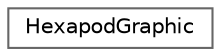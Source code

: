digraph "クラス階層図"
{
 // LATEX_PDF_SIZE
  bgcolor="transparent";
  edge [fontname=Helvetica,fontsize=10,labelfontname=Helvetica,labelfontsize=10];
  node [fontname=Helvetica,fontsize=10,shape=box,height=0.2,width=0.4];
  rankdir="LR";
  Node0 [id="Node000000",label="HexapodGraphic",height=0.2,width=0.4,color="grey40", fillcolor="white", style="filled",URL="$class_hexapod_graphic.html",tooltip=" "];
}

